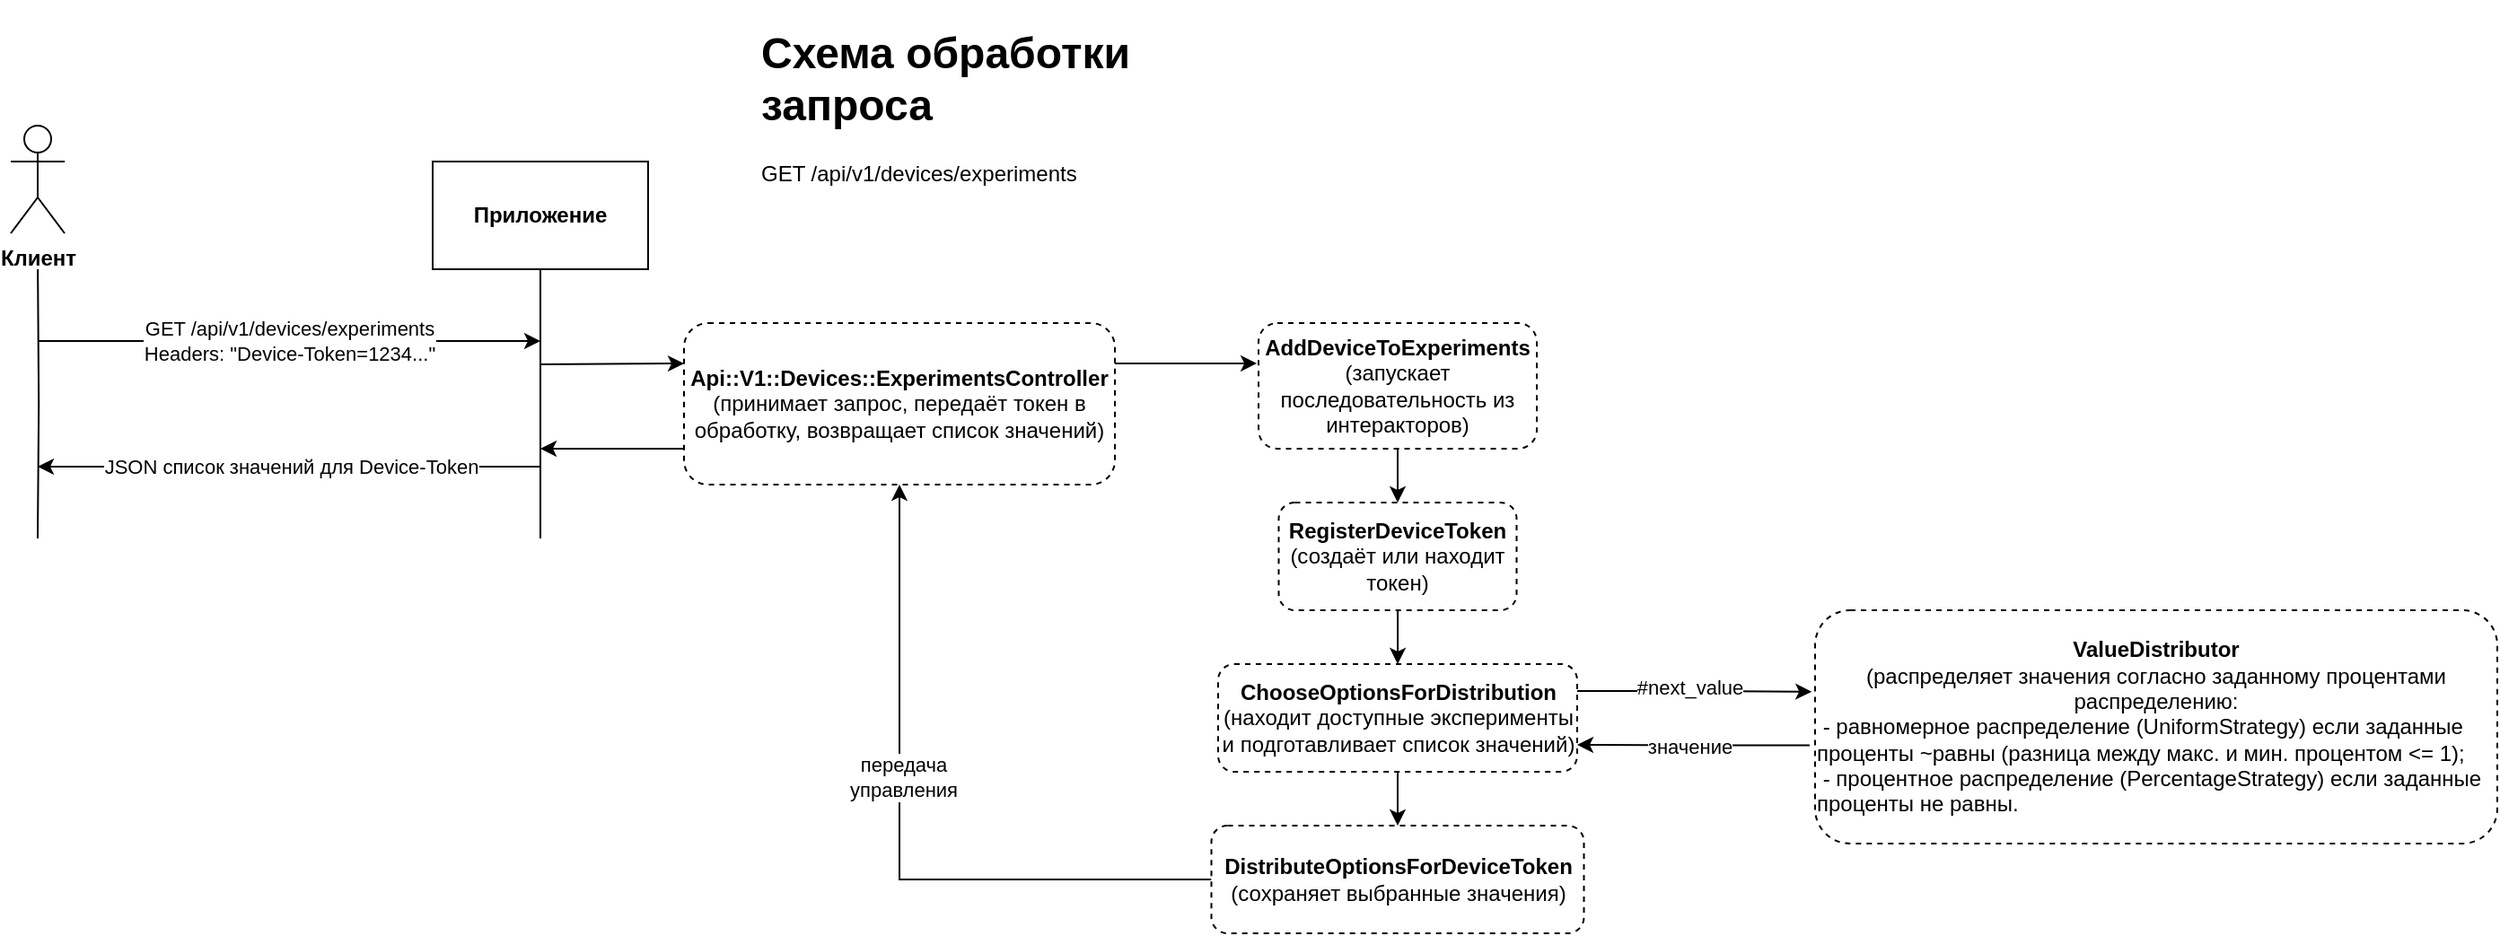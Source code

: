 <mxfile version="21.4.0" type="device">
  <diagram id="R2lEEEUBdFMjLlhIrx00" name="Page-1">
    <mxGraphModel dx="1311" dy="859" grid="1" gridSize="10" guides="1" tooltips="1" connect="1" arrows="1" fold="1" page="1" pageScale="1" pageWidth="850" pageHeight="1100" math="0" shadow="0" extFonts="Permanent Marker^https://fonts.googleapis.com/css?family=Permanent+Marker">
      <root>
        <mxCell id="0" />
        <mxCell id="1" parent="0" />
        <mxCell id="CDuvJxrMlOXdgp_OsfBR-3" style="edgeStyle=orthogonalEdgeStyle;rounded=0;orthogonalLoop=1;jettySize=auto;html=1;endArrow=none;endFill=0;" edge="1" parent="1">
          <mxGeometry relative="1" as="geometry">
            <mxPoint x="160" y="480" as="targetPoint" />
            <mxPoint x="160.059" y="330" as="sourcePoint" />
          </mxGeometry>
        </mxCell>
        <mxCell id="CDuvJxrMlOXdgp_OsfBR-4" style="edgeStyle=orthogonalEdgeStyle;rounded=0;orthogonalLoop=1;jettySize=auto;html=1;endArrow=none;endFill=0;" edge="1" parent="1" source="CDuvJxrMlOXdgp_OsfBR-2">
          <mxGeometry relative="1" as="geometry">
            <mxPoint x="440" y="480" as="targetPoint" />
          </mxGeometry>
        </mxCell>
        <mxCell id="CDuvJxrMlOXdgp_OsfBR-2" value="&lt;b&gt;Приложение&lt;/b&gt;" style="rounded=0;whiteSpace=wrap;html=1;" vertex="1" parent="1">
          <mxGeometry x="380" y="270" width="120" height="60" as="geometry" />
        </mxCell>
        <mxCell id="CDuvJxrMlOXdgp_OsfBR-5" value="" style="endArrow=classic;html=1;rounded=0;" edge="1" parent="1">
          <mxGeometry width="50" height="50" relative="1" as="geometry">
            <mxPoint x="160" y="370" as="sourcePoint" />
            <mxPoint x="440" y="370" as="targetPoint" />
          </mxGeometry>
        </mxCell>
        <mxCell id="CDuvJxrMlOXdgp_OsfBR-6" value="GET /api/v1/devices/experiments&lt;br&gt;Headers: &quot;Device-Token=1234...&quot;" style="edgeLabel;html=1;align=center;verticalAlign=middle;resizable=0;points=[];" vertex="1" connectable="0" parent="CDuvJxrMlOXdgp_OsfBR-5">
          <mxGeometry x="0.081" y="-2" relative="1" as="geometry">
            <mxPoint x="-12" y="-2" as="offset" />
          </mxGeometry>
        </mxCell>
        <mxCell id="CDuvJxrMlOXdgp_OsfBR-7" value="" style="endArrow=classic;html=1;rounded=0;entryX=0;entryY=0.25;entryDx=0;entryDy=0;" edge="1" parent="1" target="CDuvJxrMlOXdgp_OsfBR-9">
          <mxGeometry width="50" height="50" relative="1" as="geometry">
            <mxPoint x="440" y="383" as="sourcePoint" />
            <mxPoint x="570" y="400" as="targetPoint" />
          </mxGeometry>
        </mxCell>
        <mxCell id="CDuvJxrMlOXdgp_OsfBR-12" style="edgeStyle=orthogonalEdgeStyle;rounded=0;orthogonalLoop=1;jettySize=auto;html=1;entryX=-0.006;entryY=0.321;entryDx=0;entryDy=0;exitX=1;exitY=0.25;exitDx=0;exitDy=0;entryPerimeter=0;" edge="1" parent="1" source="CDuvJxrMlOXdgp_OsfBR-9" target="CDuvJxrMlOXdgp_OsfBR-10">
          <mxGeometry relative="1" as="geometry" />
        </mxCell>
        <mxCell id="CDuvJxrMlOXdgp_OsfBR-9" value="&lt;b&gt;Api::V1::Devices::ExperimentsController&lt;/b&gt;&lt;br&gt;(принимает запрос, передаёт токен в обработку, возвращает список значений)" style="rounded=1;whiteSpace=wrap;html=1;dashed=1;" vertex="1" parent="1">
          <mxGeometry x="520" y="360" width="240" height="90" as="geometry" />
        </mxCell>
        <mxCell id="CDuvJxrMlOXdgp_OsfBR-16" style="edgeStyle=orthogonalEdgeStyle;rounded=0;orthogonalLoop=1;jettySize=auto;html=1;entryX=0.5;entryY=0;entryDx=0;entryDy=0;" edge="1" parent="1" source="CDuvJxrMlOXdgp_OsfBR-10" target="CDuvJxrMlOXdgp_OsfBR-13">
          <mxGeometry relative="1" as="geometry" />
        </mxCell>
        <mxCell id="CDuvJxrMlOXdgp_OsfBR-10" value="&lt;b&gt;AddDeviceToExperiments&lt;/b&gt;&lt;br&gt;(запускает последовательность из интеракторов)" style="rounded=1;whiteSpace=wrap;html=1;dashed=1;" vertex="1" parent="1">
          <mxGeometry x="840" y="360" width="155" height="70" as="geometry" />
        </mxCell>
        <mxCell id="CDuvJxrMlOXdgp_OsfBR-17" style="edgeStyle=orthogonalEdgeStyle;rounded=0;orthogonalLoop=1;jettySize=auto;html=1;entryX=0.5;entryY=0;entryDx=0;entryDy=0;" edge="1" parent="1" source="CDuvJxrMlOXdgp_OsfBR-13" target="CDuvJxrMlOXdgp_OsfBR-14">
          <mxGeometry relative="1" as="geometry" />
        </mxCell>
        <mxCell id="CDuvJxrMlOXdgp_OsfBR-13" value="&lt;b&gt;RegisterDeviceToken&lt;/b&gt;&lt;br&gt;(создаёт или находит токен)" style="rounded=1;whiteSpace=wrap;html=1;dashed=1;" vertex="1" parent="1">
          <mxGeometry x="851.25" y="460" width="132.5" height="60" as="geometry" />
        </mxCell>
        <mxCell id="CDuvJxrMlOXdgp_OsfBR-18" style="edgeStyle=orthogonalEdgeStyle;rounded=0;orthogonalLoop=1;jettySize=auto;html=1;entryX=0.5;entryY=0;entryDx=0;entryDy=0;" edge="1" parent="1" source="CDuvJxrMlOXdgp_OsfBR-14" target="CDuvJxrMlOXdgp_OsfBR-15">
          <mxGeometry relative="1" as="geometry" />
        </mxCell>
        <mxCell id="CDuvJxrMlOXdgp_OsfBR-26" style="edgeStyle=orthogonalEdgeStyle;rounded=0;orthogonalLoop=1;jettySize=auto;html=1;exitX=1;exitY=0.25;exitDx=0;exitDy=0;entryX=-0.005;entryY=0.349;entryDx=0;entryDy=0;entryPerimeter=0;" edge="1" parent="1" source="CDuvJxrMlOXdgp_OsfBR-14" target="CDuvJxrMlOXdgp_OsfBR-24">
          <mxGeometry relative="1" as="geometry" />
        </mxCell>
        <mxCell id="CDuvJxrMlOXdgp_OsfBR-28" value="#next_value" style="edgeLabel;html=1;align=center;verticalAlign=middle;resizable=0;points=[];" vertex="1" connectable="0" parent="CDuvJxrMlOXdgp_OsfBR-26">
          <mxGeometry x="-0.18" y="2" relative="1" as="geometry">
            <mxPoint x="9" as="offset" />
          </mxGeometry>
        </mxCell>
        <mxCell id="CDuvJxrMlOXdgp_OsfBR-14" value="&lt;b&gt;ChooseOptionsForDistribution&lt;/b&gt;&lt;br&gt;(находит доступные эксперименты и подготавливает список значений)" style="rounded=1;whiteSpace=wrap;html=1;dashed=1;" vertex="1" parent="1">
          <mxGeometry x="817.5" y="550" width="200" height="60" as="geometry" />
        </mxCell>
        <mxCell id="CDuvJxrMlOXdgp_OsfBR-19" style="edgeStyle=orthogonalEdgeStyle;rounded=0;orthogonalLoop=1;jettySize=auto;html=1;" edge="1" parent="1" source="CDuvJxrMlOXdgp_OsfBR-15" target="CDuvJxrMlOXdgp_OsfBR-9">
          <mxGeometry relative="1" as="geometry">
            <mxPoint x="610" y="480" as="targetPoint" />
          </mxGeometry>
        </mxCell>
        <mxCell id="CDuvJxrMlOXdgp_OsfBR-30" value="передача&lt;br&gt;управления" style="edgeLabel;html=1;align=center;verticalAlign=middle;resizable=0;points=[];" vertex="1" connectable="0" parent="CDuvJxrMlOXdgp_OsfBR-19">
          <mxGeometry x="0.177" y="-2" relative="1" as="geometry">
            <mxPoint as="offset" />
          </mxGeometry>
        </mxCell>
        <mxCell id="CDuvJxrMlOXdgp_OsfBR-15" value="&lt;b&gt;DistributeOptionsForDeviceToken&lt;/b&gt;&lt;br&gt;(сохраняет выбранные значения)" style="rounded=1;whiteSpace=wrap;html=1;dashed=1;" vertex="1" parent="1">
          <mxGeometry x="813.75" y="640" width="207.5" height="60" as="geometry" />
        </mxCell>
        <mxCell id="CDuvJxrMlOXdgp_OsfBR-20" value="" style="endArrow=classic;html=1;rounded=0;exitX=0;exitY=0.778;exitDx=0;exitDy=0;exitPerimeter=0;" edge="1" parent="1" source="CDuvJxrMlOXdgp_OsfBR-9">
          <mxGeometry width="50" height="50" relative="1" as="geometry">
            <mxPoint x="495" y="430" as="sourcePoint" />
            <mxPoint x="440" y="430" as="targetPoint" />
          </mxGeometry>
        </mxCell>
        <mxCell id="CDuvJxrMlOXdgp_OsfBR-21" value="" style="endArrow=classic;html=1;rounded=0;" edge="1" parent="1">
          <mxGeometry width="50" height="50" relative="1" as="geometry">
            <mxPoint x="440" y="440" as="sourcePoint" />
            <mxPoint x="160" y="440" as="targetPoint" />
          </mxGeometry>
        </mxCell>
        <mxCell id="CDuvJxrMlOXdgp_OsfBR-22" value="JSON список значений для Device-Token" style="edgeLabel;html=1;align=center;verticalAlign=middle;resizable=0;points=[];" vertex="1" connectable="0" parent="CDuvJxrMlOXdgp_OsfBR-21">
          <mxGeometry x="0.081" y="-2" relative="1" as="geometry">
            <mxPoint x="12" y="2" as="offset" />
          </mxGeometry>
        </mxCell>
        <mxCell id="CDuvJxrMlOXdgp_OsfBR-23" value="&lt;h1&gt;Схема обработки запроса&lt;/h1&gt;&lt;p&gt;GET /api/v1/devices/experiments&lt;br&gt;&lt;/p&gt;" style="text;html=1;strokeColor=none;fillColor=none;spacing=5;spacingTop=-20;whiteSpace=wrap;overflow=hidden;rounded=0;" vertex="1" parent="1">
          <mxGeometry x="557.5" y="190" width="222.5" height="120" as="geometry" />
        </mxCell>
        <mxCell id="CDuvJxrMlOXdgp_OsfBR-27" style="edgeStyle=orthogonalEdgeStyle;rounded=0;orthogonalLoop=1;jettySize=auto;html=1;exitX=-0.008;exitY=0.579;exitDx=0;exitDy=0;entryX=1;entryY=0.75;entryDx=0;entryDy=0;exitPerimeter=0;" edge="1" parent="1" source="CDuvJxrMlOXdgp_OsfBR-24" target="CDuvJxrMlOXdgp_OsfBR-14">
          <mxGeometry relative="1" as="geometry" />
        </mxCell>
        <mxCell id="CDuvJxrMlOXdgp_OsfBR-29" value="значение" style="edgeLabel;html=1;align=center;verticalAlign=middle;resizable=0;points=[];" vertex="1" connectable="0" parent="CDuvJxrMlOXdgp_OsfBR-27">
          <mxGeometry x="-0.272" relative="1" as="geometry">
            <mxPoint x="-20" as="offset" />
          </mxGeometry>
        </mxCell>
        <mxCell id="CDuvJxrMlOXdgp_OsfBR-24" value="&lt;b&gt;ValueDistributor&lt;/b&gt;&lt;br&gt;(распределяет значения согласно заданному процентами распределению:&lt;br&gt;&lt;div style=&quot;text-align: left;&quot;&gt;&lt;span style=&quot;background-color: initial;&quot;&gt;&amp;nbsp;- равномерное распределение (UniformStrategy)&lt;/span&gt;&lt;span style=&quot;background-color: initial;&quot;&gt;&amp;nbsp;если заданные проценты ~равны (разница между макс. и мин. процентом &amp;lt;= 1);&lt;/span&gt;&lt;/div&gt;&lt;div style=&quot;text-align: left;&quot;&gt;&lt;span style=&quot;background-color: initial;&quot;&gt;&amp;nbsp;- процентное распределение (PercentageStrategy) если заданные проценты не равны.&lt;/span&gt;&lt;/div&gt;" style="rounded=1;whiteSpace=wrap;html=1;glass=0;shadow=0;dashed=1;" vertex="1" parent="1">
          <mxGeometry x="1150" y="520" width="380" height="130" as="geometry" />
        </mxCell>
        <mxCell id="CDuvJxrMlOXdgp_OsfBR-31" value="&lt;b&gt;Клиент&lt;/b&gt;" style="shape=umlActor;verticalLabelPosition=bottom;verticalAlign=top;html=1;outlineConnect=0;" vertex="1" parent="1">
          <mxGeometry x="145" y="250" width="30" height="60" as="geometry" />
        </mxCell>
      </root>
    </mxGraphModel>
  </diagram>
</mxfile>
